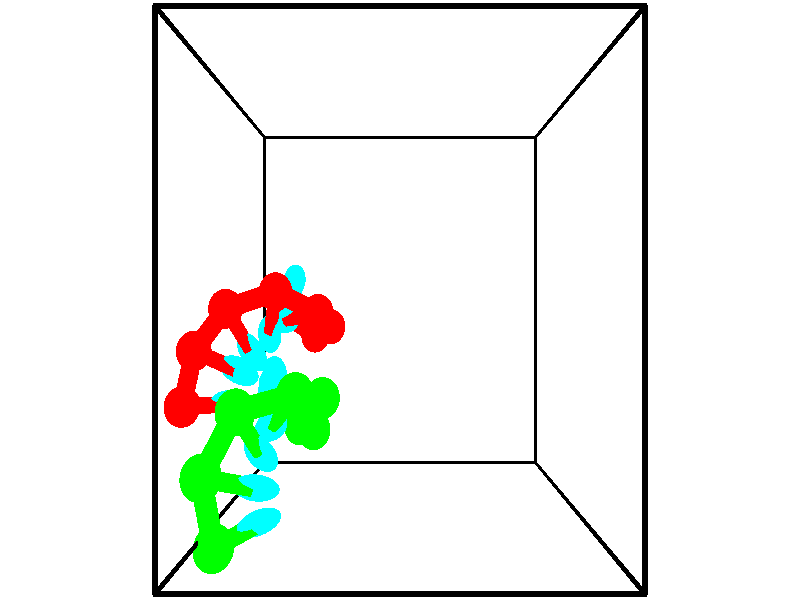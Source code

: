 // switches for output
#declare DRAW_BASES = 1; // possible values are 0, 1; only relevant for DNA ribbons
#declare DRAW_BASES_TYPE = 3; // possible values are 1, 2, 3; only relevant for DNA ribbons
#declare DRAW_FOG = 0; // set to 1 to enable fog

#include "colors.inc"

#include "transforms.inc"
background { rgb <1, 1, 1>}

#default {
   normal{
       ripples 0.25
       frequency 0.20
       turbulence 0.2
       lambda 5
   }
	finish {
		phong 0.1
		phong_size 40.
	}
}

// original window dimensions: 1024x640


// camera settings

camera {
	sky <-0, 1, 0>
	up <-0, 1, 0>
	right 1.6 * <1, 0, 0>
	location <2.5, 2.5, 11.1562>
	look_at <2.5, 2.5, 2.5>
	direction <0, 0, -8.6562>
	angle 67.0682
}


# declare cpy_camera_pos = <2.5, 2.5, 11.1562>;
# if (DRAW_FOG = 1)
fog {
	fog_type 2
	up vnormalize(cpy_camera_pos)
	color rgbt<1,1,1,0.3>
	distance 1e-5
	fog_alt 3e-3
	fog_offset 4
}
# end


// LIGHTS

# declare lum = 6;
global_settings {
	ambient_light rgb lum * <0.05, 0.05, 0.05>
	max_trace_level 15
}# declare cpy_direct_light_amount = 0.25;
light_source
{	1000 * <-1, -1, 1>,
	rgb lum * cpy_direct_light_amount
	parallel
}

light_source
{	1000 * <1, 1, -1>,
	rgb lum * cpy_direct_light_amount
	parallel
}

// strand 0

// nucleotide -1

// particle -1
sphere {
	<0.298433, 2.281604, -0.190972> 0.250000
	pigment { color rgbt <1,0,0,0> }
	no_shadow
}
cylinder {
	<0.462276, 2.570827, 0.031525>,  <0.560583, 2.744362, 0.165023>, 0.100000
	pigment { color rgbt <1,0,0,0> }
	no_shadow
}
cylinder {
	<0.462276, 2.570827, 0.031525>,  <0.298433, 2.281604, -0.190972>, 0.100000
	pigment { color rgbt <1,0,0,0> }
	no_shadow
}

// particle -1
sphere {
	<0.462276, 2.570827, 0.031525> 0.100000
	pigment { color rgbt <1,0,0,0> }
	no_shadow
}
sphere {
	0, 1
	scale<0.080000,0.200000,0.300000>
	matrix <-0.281326, -0.479905, 0.830992,
		0.867799, -0.496868, 0.006842,
		0.409609, 0.723059, 0.556243,
		0.585159, 2.787745, 0.198398>
	pigment { color rgbt <0,1,1,0> }
	no_shadow
}
cylinder {
	<0.960020, 1.954173, 0.179485>,  <0.298433, 2.281604, -0.190972>, 0.130000
	pigment { color rgbt <1,0,0,0> }
	no_shadow
}

// nucleotide -1

// particle -1
sphere {
	<0.960020, 1.954173, 0.179485> 0.250000
	pigment { color rgbt <1,0,0,0> }
	no_shadow
}
cylinder {
	<0.786545, 2.260426, 0.369526>,  <0.682460, 2.444177, 0.483550>, 0.100000
	pigment { color rgbt <1,0,0,0> }
	no_shadow
}
cylinder {
	<0.786545, 2.260426, 0.369526>,  <0.960020, 1.954173, 0.179485>, 0.100000
	pigment { color rgbt <1,0,0,0> }
	no_shadow
}

// particle -1
sphere {
	<0.786545, 2.260426, 0.369526> 0.100000
	pigment { color rgbt <1,0,0,0> }
	no_shadow
}
sphere {
	0, 1
	scale<0.080000,0.200000,0.300000>
	matrix <-0.246920, -0.608066, 0.754510,
		0.866571, 0.209910, 0.452761,
		-0.433688, 0.765632, 0.475102,
		0.656438, 2.490115, 0.512056>
	pigment { color rgbt <0,1,1,0> }
	no_shadow
}
cylinder {
	<1.318696, 2.120869, 0.903085>,  <0.960020, 1.954173, 0.179485>, 0.130000
	pigment { color rgbt <1,0,0,0> }
	no_shadow
}

// nucleotide -1

// particle -1
sphere {
	<1.318696, 2.120869, 0.903085> 0.250000
	pigment { color rgbt <1,0,0,0> }
	no_shadow
}
cylinder {
	<0.941261, 2.253292, 0.900433>,  <0.714800, 2.332746, 0.898841>, 0.100000
	pigment { color rgbt <1,0,0,0> }
	no_shadow
}
cylinder {
	<0.941261, 2.253292, 0.900433>,  <1.318696, 2.120869, 0.903085>, 0.100000
	pigment { color rgbt <1,0,0,0> }
	no_shadow
}

// particle -1
sphere {
	<0.941261, 2.253292, 0.900433> 0.100000
	pigment { color rgbt <1,0,0,0> }
	no_shadow
}
sphere {
	0, 1
	scale<0.080000,0.200000,0.300000>
	matrix <-0.178965, -0.493033, 0.851405,
		0.278595, 0.804561, 0.524468,
		-0.943587, 0.331059, -0.006632,
		0.658185, 2.352610, 0.898443>
	pigment { color rgbt <0,1,1,0> }
	no_shadow
}
cylinder {
	<1.193957, 2.330036, 1.560568>,  <1.318696, 2.120869, 0.903085>, 0.130000
	pigment { color rgbt <1,0,0,0> }
	no_shadow
}

// nucleotide -1

// particle -1
sphere {
	<1.193957, 2.330036, 1.560568> 0.250000
	pigment { color rgbt <1,0,0,0> }
	no_shadow
}
cylinder {
	<0.845177, 2.268978, 1.374493>,  <0.635908, 2.232343, 1.262847>, 0.100000
	pigment { color rgbt <1,0,0,0> }
	no_shadow
}
cylinder {
	<0.845177, 2.268978, 1.374493>,  <1.193957, 2.330036, 1.560568>, 0.100000
	pigment { color rgbt <1,0,0,0> }
	no_shadow
}

// particle -1
sphere {
	<0.845177, 2.268978, 1.374493> 0.100000
	pigment { color rgbt <1,0,0,0> }
	no_shadow
}
sphere {
	0, 1
	scale<0.080000,0.200000,0.300000>
	matrix <-0.338597, -0.498277, 0.798168,
		-0.353629, 0.853475, 0.382788,
		-0.871951, -0.152645, -0.465189,
		0.583591, 2.223185, 1.234936>
	pigment { color rgbt <0,1,1,0> }
	no_shadow
}
cylinder {
	<0.597177, 2.603677, 1.922578>,  <1.193957, 2.330036, 1.560568>, 0.130000
	pigment { color rgbt <1,0,0,0> }
	no_shadow
}

// nucleotide -1

// particle -1
sphere {
	<0.597177, 2.603677, 1.922578> 0.250000
	pigment { color rgbt <1,0,0,0> }
	no_shadow
}
cylinder {
	<0.498463, 2.283173, 1.704559>,  <0.439234, 2.090870, 1.573748>, 0.100000
	pigment { color rgbt <1,0,0,0> }
	no_shadow
}
cylinder {
	<0.498463, 2.283173, 1.704559>,  <0.597177, 2.603677, 1.922578>, 0.100000
	pigment { color rgbt <1,0,0,0> }
	no_shadow
}

// particle -1
sphere {
	<0.498463, 2.283173, 1.704559> 0.100000
	pigment { color rgbt <1,0,0,0> }
	no_shadow
}
sphere {
	0, 1
	scale<0.080000,0.200000,0.300000>
	matrix <-0.315749, -0.465265, 0.826941,
		-0.916187, 0.376176, -0.138176,
		-0.246787, -0.801261, -0.545047,
		0.424427, 2.042794, 1.541045>
	pigment { color rgbt <0,1,1,0> }
	no_shadow
}
cylinder {
	<-0.119550, 2.389550, 2.088404>,  <0.597177, 2.603677, 1.922578>, 0.130000
	pigment { color rgbt <1,0,0,0> }
	no_shadow
}

// nucleotide -1

// particle -1
sphere {
	<-0.119550, 2.389550, 2.088404> 0.250000
	pigment { color rgbt <1,0,0,0> }
	no_shadow
}
cylinder {
	<0.073502, 2.068363, 1.948509>,  <0.189332, 1.875651, 1.864573>, 0.100000
	pigment { color rgbt <1,0,0,0> }
	no_shadow
}
cylinder {
	<0.073502, 2.068363, 1.948509>,  <-0.119550, 2.389550, 2.088404>, 0.100000
	pigment { color rgbt <1,0,0,0> }
	no_shadow
}

// particle -1
sphere {
	<0.073502, 2.068363, 1.948509> 0.100000
	pigment { color rgbt <1,0,0,0> }
	no_shadow
}
sphere {
	0, 1
	scale<0.080000,0.200000,0.300000>
	matrix <-0.124909, -0.458345, 0.879953,
		-0.866873, -0.381005, -0.321507,
		0.482627, -0.802966, -0.349736,
		0.218290, 1.827473, 1.843588>
	pigment { color rgbt <0,1,1,0> }
	no_shadow
}
cylinder {
	<-0.543517, 1.870829, 2.245510>,  <-0.119550, 2.389550, 2.088404>, 0.130000
	pigment { color rgbt <1,0,0,0> }
	no_shadow
}

// nucleotide -1

// particle -1
sphere {
	<-0.543517, 1.870829, 2.245510> 0.250000
	pigment { color rgbt <1,0,0,0> }
	no_shadow
}
cylinder {
	<-0.171062, 1.729050, 2.211216>,  <0.052410, 1.643982, 2.190639>, 0.100000
	pigment { color rgbt <1,0,0,0> }
	no_shadow
}
cylinder {
	<-0.171062, 1.729050, 2.211216>,  <-0.543517, 1.870829, 2.245510>, 0.100000
	pigment { color rgbt <1,0,0,0> }
	no_shadow
}

// particle -1
sphere {
	<-0.171062, 1.729050, 2.211216> 0.100000
	pigment { color rgbt <1,0,0,0> }
	no_shadow
}
sphere {
	0, 1
	scale<0.080000,0.200000,0.300000>
	matrix <-0.097242, -0.467925, 0.878402,
		-0.351466, -0.809575, -0.470170,
		0.931136, -0.354449, -0.085736,
		0.108278, 1.622715, 2.185495>
	pigment { color rgbt <0,1,1,0> }
	no_shadow
}
cylinder {
	<-0.638212, 1.218615, 2.457775>,  <-0.543517, 1.870829, 2.245510>, 0.130000
	pigment { color rgbt <1,0,0,0> }
	no_shadow
}

// nucleotide -1

// particle -1
sphere {
	<-0.638212, 1.218615, 2.457775> 0.250000
	pigment { color rgbt <1,0,0,0> }
	no_shadow
}
cylinder {
	<-0.238644, 1.237175, 2.458714>,  <0.001097, 1.248311, 2.459277>, 0.100000
	pigment { color rgbt <1,0,0,0> }
	no_shadow
}
cylinder {
	<-0.238644, 1.237175, 2.458714>,  <-0.638212, 1.218615, 2.457775>, 0.100000
	pigment { color rgbt <1,0,0,0> }
	no_shadow
}

// particle -1
sphere {
	<-0.238644, 1.237175, 2.458714> 0.100000
	pigment { color rgbt <1,0,0,0> }
	no_shadow
}
sphere {
	0, 1
	scale<0.080000,0.200000,0.300000>
	matrix <0.021139, -0.498936, 0.866381,
		0.041371, -0.865396, -0.499378,
		0.998920, 0.046399, 0.002348,
		0.061032, 1.251095, 2.459418>
	pigment { color rgbt <0,1,1,0> }
	no_shadow
}
// strand 1

// nucleotide -1

// particle -1
sphere {
	<0.156305, -0.105196, 3.567641> 0.250000
	pigment { color rgbt <0,1,0,0> }
	no_shadow
}
cylinder {
	<0.502063, 0.075897, 3.655144>,  <0.709518, 0.184553, 3.707646>, 0.100000
	pigment { color rgbt <0,1,0,0> }
	no_shadow
}
cylinder {
	<0.502063, 0.075897, 3.655144>,  <0.156305, -0.105196, 3.567641>, 0.100000
	pigment { color rgbt <0,1,0,0> }
	no_shadow
}

// particle -1
sphere {
	<0.502063, 0.075897, 3.655144> 0.100000
	pigment { color rgbt <0,1,0,0> }
	no_shadow
}
sphere {
	0, 1
	scale<0.080000,0.200000,0.300000>
	matrix <-0.180825, 0.685856, -0.704914,
		-0.469174, 0.569767, 0.674715,
		0.864395, 0.452733, 0.218758,
		0.761381, 0.211717, 3.720771>
	pigment { color rgbt <0,1,1,0> }
	no_shadow
}
cylinder {
	<0.029012, 0.657204, 3.667774>,  <0.156305, -0.105196, 3.567641>, 0.130000
	pigment { color rgbt <0,1,0,0> }
	no_shadow
}

// nucleotide -1

// particle -1
sphere {
	<0.029012, 0.657204, 3.667774> 0.250000
	pigment { color rgbt <0,1,0,0> }
	no_shadow
}
cylinder {
	<0.388157, 0.560349, 3.520691>,  <0.603644, 0.502235, 3.432441>, 0.100000
	pigment { color rgbt <0,1,0,0> }
	no_shadow
}
cylinder {
	<0.388157, 0.560349, 3.520691>,  <0.029012, 0.657204, 3.667774>, 0.100000
	pigment { color rgbt <0,1,0,0> }
	no_shadow
}

// particle -1
sphere {
	<0.388157, 0.560349, 3.520691> 0.100000
	pigment { color rgbt <0,1,0,0> }
	no_shadow
}
sphere {
	0, 1
	scale<0.080000,0.200000,0.300000>
	matrix <-0.151086, 0.615010, -0.773909,
		0.413538, 0.750421, 0.515611,
		0.897864, -0.242139, -0.367708,
		0.657516, 0.487707, 3.410378>
	pigment { color rgbt <0,1,1,0> }
	no_shadow
}
cylinder {
	<0.417688, 1.317713, 3.528249>,  <0.029012, 0.657204, 3.667774>, 0.130000
	pigment { color rgbt <0,1,0,0> }
	no_shadow
}

// nucleotide -1

// particle -1
sphere {
	<0.417688, 1.317713, 3.528249> 0.250000
	pigment { color rgbt <0,1,0,0> }
	no_shadow
}
cylinder {
	<0.551878, 1.017937, 3.299934>,  <0.632391, 0.838071, 3.162946>, 0.100000
	pigment { color rgbt <0,1,0,0> }
	no_shadow
}
cylinder {
	<0.551878, 1.017937, 3.299934>,  <0.417688, 1.317713, 3.528249>, 0.100000
	pigment { color rgbt <0,1,0,0> }
	no_shadow
}

// particle -1
sphere {
	<0.551878, 1.017937, 3.299934> 0.100000
	pigment { color rgbt <0,1,0,0> }
	no_shadow
}
sphere {
	0, 1
	scale<0.080000,0.200000,0.300000>
	matrix <0.026311, 0.613117, -0.789554,
		0.941682, 0.249856, 0.225403,
		0.335473, -0.749440, -0.570787,
		0.652520, 0.793105, 3.128698>
	pigment { color rgbt <0,1,1,0> }
	no_shadow
}
cylinder {
	<1.114649, 1.454803, 3.180120>,  <0.417688, 1.317713, 3.528249>, 0.130000
	pigment { color rgbt <0,1,0,0> }
	no_shadow
}

// nucleotide -1

// particle -1
sphere {
	<1.114649, 1.454803, 3.180120> 0.250000
	pigment { color rgbt <0,1,0,0> }
	no_shadow
}
cylinder {
	<0.884129, 1.215202, 2.957741>,  <0.745817, 1.071442, 2.824313>, 0.100000
	pigment { color rgbt <0,1,0,0> }
	no_shadow
}
cylinder {
	<0.884129, 1.215202, 2.957741>,  <1.114649, 1.454803, 3.180120>, 0.100000
	pigment { color rgbt <0,1,0,0> }
	no_shadow
}

// particle -1
sphere {
	<0.884129, 1.215202, 2.957741> 0.100000
	pigment { color rgbt <0,1,0,0> }
	no_shadow
}
sphere {
	0, 1
	scale<0.080000,0.200000,0.300000>
	matrix <-0.007509, 0.684128, -0.729323,
		0.817204, -0.416133, -0.398761,
		-0.576299, -0.599001, -0.555948,
		0.711239, 1.035502, 2.790956>
	pigment { color rgbt <0,1,1,0> }
	no_shadow
}
cylinder {
	<1.384413, 1.325392, 2.481821>,  <1.114649, 1.454803, 3.180120>, 0.130000
	pigment { color rgbt <0,1,0,0> }
	no_shadow
}

// nucleotide -1

// particle -1
sphere {
	<1.384413, 1.325392, 2.481821> 0.250000
	pigment { color rgbt <0,1,0,0> }
	no_shadow
}
cylinder {
	<0.988921, 1.266708, 2.469894>,  <0.751625, 1.231498, 2.462739>, 0.100000
	pigment { color rgbt <0,1,0,0> }
	no_shadow
}
cylinder {
	<0.988921, 1.266708, 2.469894>,  <1.384413, 1.325392, 2.481821>, 0.100000
	pigment { color rgbt <0,1,0,0> }
	no_shadow
}

// particle -1
sphere {
	<0.988921, 1.266708, 2.469894> 0.100000
	pigment { color rgbt <0,1,0,0> }
	no_shadow
}
sphere {
	0, 1
	scale<0.080000,0.200000,0.300000>
	matrix <-0.052633, 0.527089, -0.848179,
		0.140151, -0.837051, -0.528870,
		-0.988730, -0.146709, -0.029816,
		0.692302, 1.222696, 2.460950>
	pigment { color rgbt <0,1,1,0> }
	no_shadow
}
cylinder {
	<1.188195, 0.849398, 1.964425>,  <1.384413, 1.325392, 2.481821>, 0.130000
	pigment { color rgbt <0,1,0,0> }
	no_shadow
}

// nucleotide -1

// particle -1
sphere {
	<1.188195, 0.849398, 1.964425> 0.250000
	pigment { color rgbt <0,1,0,0> }
	no_shadow
}
cylinder {
	<0.869418, 1.083107, 2.025757>,  <0.678152, 1.223332, 2.062556>, 0.100000
	pigment { color rgbt <0,1,0,0> }
	no_shadow
}
cylinder {
	<0.869418, 1.083107, 2.025757>,  <1.188195, 0.849398, 1.964425>, 0.100000
	pigment { color rgbt <0,1,0,0> }
	no_shadow
}

// particle -1
sphere {
	<0.869418, 1.083107, 2.025757> 0.100000
	pigment { color rgbt <0,1,0,0> }
	no_shadow
}
sphere {
	0, 1
	scale<0.080000,0.200000,0.300000>
	matrix <0.126259, 0.409345, -0.903601,
		-0.590713, -0.700759, -0.399994,
		-0.796942, 0.584272, 0.153329,
		0.630336, 1.258389, 2.071755>
	pigment { color rgbt <0,1,1,0> }
	no_shadow
}
cylinder {
	<0.876226, 0.785583, 1.346401>,  <1.188195, 0.849398, 1.964425>, 0.130000
	pigment { color rgbt <0,1,0,0> }
	no_shadow
}

// nucleotide -1

// particle -1
sphere {
	<0.876226, 0.785583, 1.346401> 0.250000
	pigment { color rgbt <0,1,0,0> }
	no_shadow
}
cylinder {
	<0.669922, 1.093029, 1.497780>,  <0.546140, 1.277497, 1.588607>, 0.100000
	pigment { color rgbt <0,1,0,0> }
	no_shadow
}
cylinder {
	<0.669922, 1.093029, 1.497780>,  <0.876226, 0.785583, 1.346401>, 0.100000
	pigment { color rgbt <0,1,0,0> }
	no_shadow
}

// particle -1
sphere {
	<0.669922, 1.093029, 1.497780> 0.100000
	pigment { color rgbt <0,1,0,0> }
	no_shadow
}
sphere {
	0, 1
	scale<0.080000,0.200000,0.300000>
	matrix <-0.108939, 0.379309, -0.918835,
		-0.849779, -0.515125, -0.111900,
		-0.515759, 0.768616, 0.378446,
		0.515194, 1.323614, 1.611314>
	pigment { color rgbt <0,1,1,0> }
	no_shadow
}
cylinder {
	<0.359173, 0.831375, 0.921641>,  <0.876226, 0.785583, 1.346401>, 0.130000
	pigment { color rgbt <0,1,0,0> }
	no_shadow
}

// nucleotide -1

// particle -1
sphere {
	<0.359173, 0.831375, 0.921641> 0.250000
	pigment { color rgbt <0,1,0,0> }
	no_shadow
}
cylinder {
	<0.402074, 1.193771, 1.085434>,  <0.427815, 1.411209, 1.183710>, 0.100000
	pigment { color rgbt <0,1,0,0> }
	no_shadow
}
cylinder {
	<0.402074, 1.193771, 1.085434>,  <0.359173, 0.831375, 0.921641>, 0.100000
	pigment { color rgbt <0,1,0,0> }
	no_shadow
}

// particle -1
sphere {
	<0.402074, 1.193771, 1.085434> 0.100000
	pigment { color rgbt <0,1,0,0> }
	no_shadow
}
sphere {
	0, 1
	scale<0.080000,0.200000,0.300000>
	matrix <-0.033860, 0.414947, -0.909215,
		-0.993655, 0.083650, 0.075181,
		0.107252, 0.905992, 0.409482,
		0.434250, 1.465569, 1.208278>
	pigment { color rgbt <0,1,1,0> }
	no_shadow
}
// box output
cylinder {
	<0.000000, 0.000000, 0.000000>,  <5.000000, 0.000000, 0.000000>, 0.025000
	pigment { color rgbt <0,0,0,0> }
	no_shadow
}
cylinder {
	<0.000000, 0.000000, 0.000000>,  <0.000000, 5.000000, 0.000000>, 0.025000
	pigment { color rgbt <0,0,0,0> }
	no_shadow
}
cylinder {
	<0.000000, 0.000000, 0.000000>,  <0.000000, 0.000000, 5.000000>, 0.025000
	pigment { color rgbt <0,0,0,0> }
	no_shadow
}
cylinder {
	<5.000000, 5.000000, 5.000000>,  <0.000000, 5.000000, 5.000000>, 0.025000
	pigment { color rgbt <0,0,0,0> }
	no_shadow
}
cylinder {
	<5.000000, 5.000000, 5.000000>,  <5.000000, 0.000000, 5.000000>, 0.025000
	pigment { color rgbt <0,0,0,0> }
	no_shadow
}
cylinder {
	<5.000000, 5.000000, 5.000000>,  <5.000000, 5.000000, 0.000000>, 0.025000
	pigment { color rgbt <0,0,0,0> }
	no_shadow
}
cylinder {
	<0.000000, 0.000000, 5.000000>,  <0.000000, 5.000000, 5.000000>, 0.025000
	pigment { color rgbt <0,0,0,0> }
	no_shadow
}
cylinder {
	<0.000000, 0.000000, 5.000000>,  <5.000000, 0.000000, 5.000000>, 0.025000
	pigment { color rgbt <0,0,0,0> }
	no_shadow
}
cylinder {
	<5.000000, 5.000000, 0.000000>,  <0.000000, 5.000000, 0.000000>, 0.025000
	pigment { color rgbt <0,0,0,0> }
	no_shadow
}
cylinder {
	<5.000000, 5.000000, 0.000000>,  <5.000000, 0.000000, 0.000000>, 0.025000
	pigment { color rgbt <0,0,0,0> }
	no_shadow
}
cylinder {
	<5.000000, 0.000000, 5.000000>,  <5.000000, 0.000000, 0.000000>, 0.025000
	pigment { color rgbt <0,0,0,0> }
	no_shadow
}
cylinder {
	<0.000000, 5.000000, 0.000000>,  <0.000000, 5.000000, 5.000000>, 0.025000
	pigment { color rgbt <0,0,0,0> }
	no_shadow
}
// end of box output
